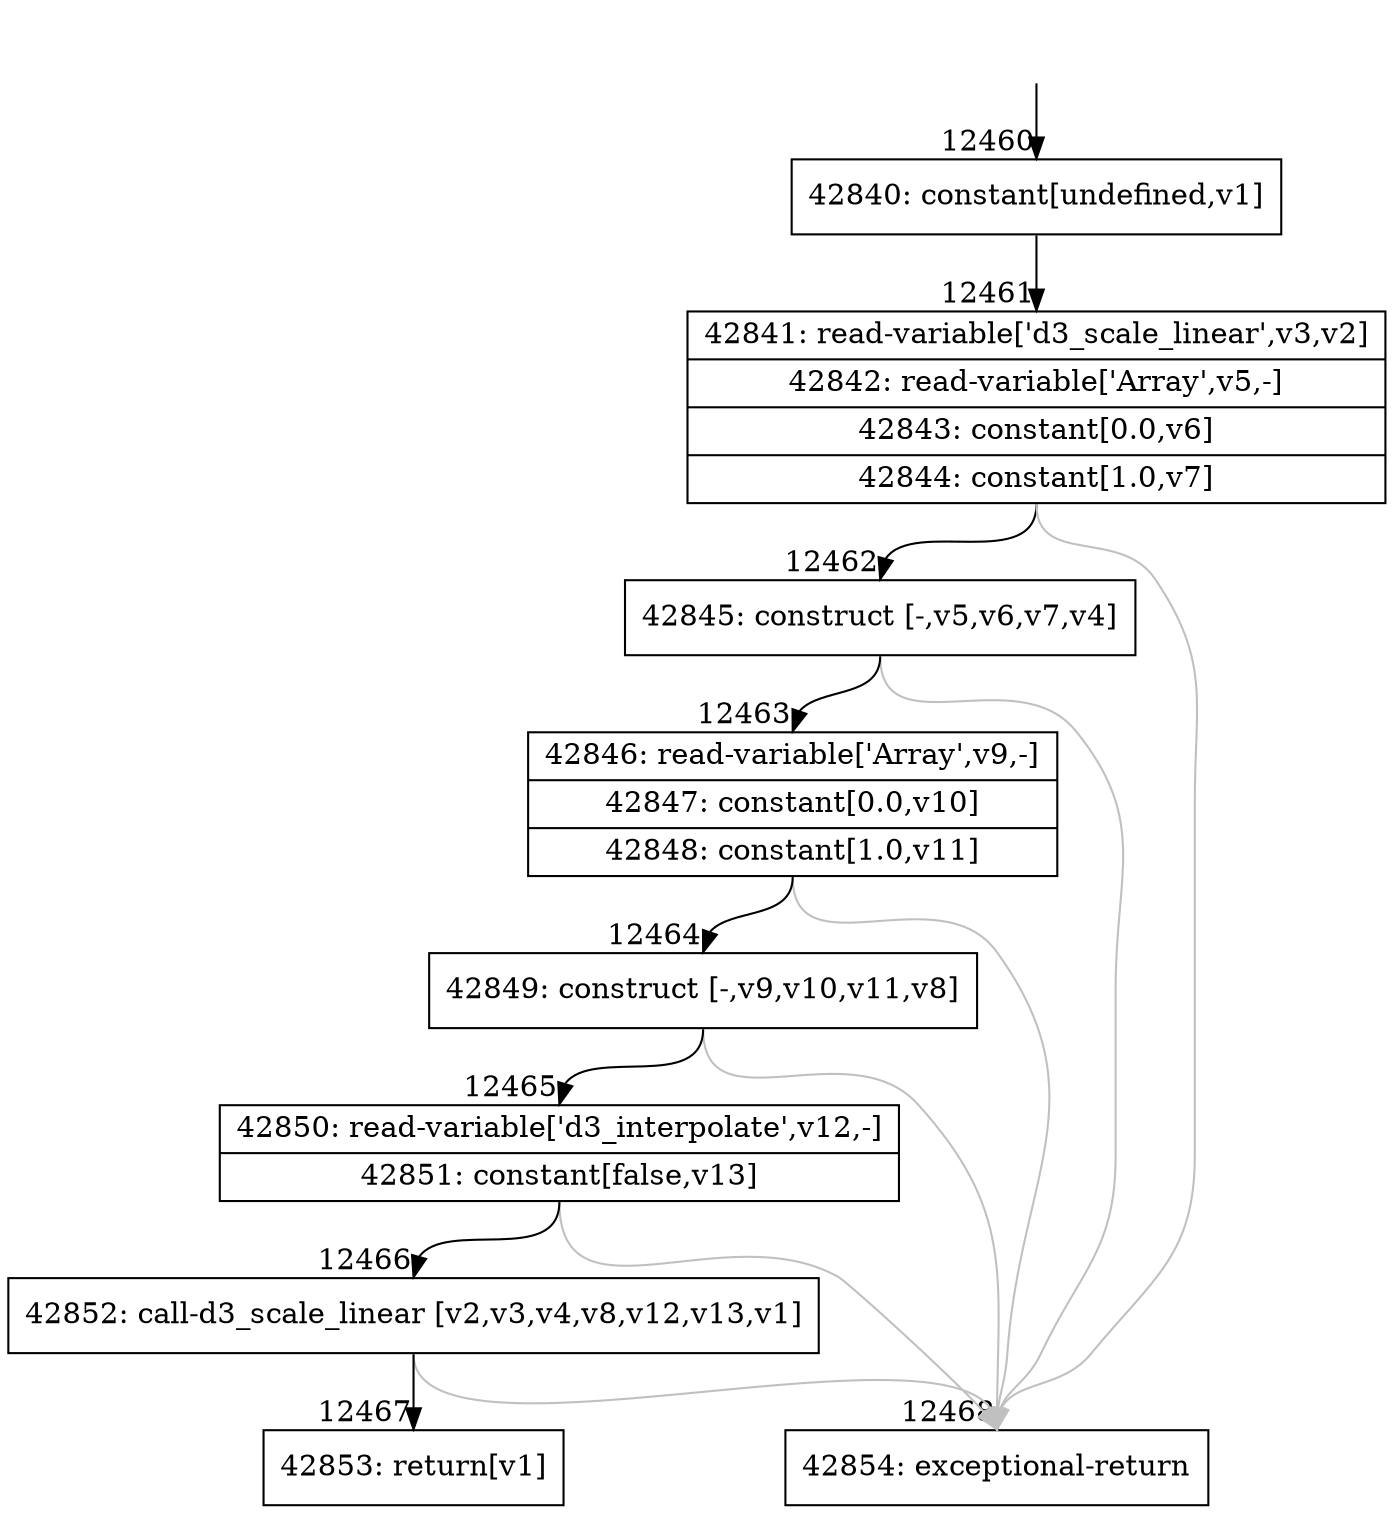 digraph {
rankdir="TD"
BB_entry1150[shape=none,label=""];
BB_entry1150 -> BB12460 [tailport=s, headport=n, headlabel="    12460"]
BB12460 [shape=record label="{42840: constant[undefined,v1]}" ] 
BB12460 -> BB12461 [tailport=s, headport=n, headlabel="      12461"]
BB12461 [shape=record label="{42841: read-variable['d3_scale_linear',v3,v2]|42842: read-variable['Array',v5,-]|42843: constant[0.0,v6]|42844: constant[1.0,v7]}" ] 
BB12461 -> BB12462 [tailport=s, headport=n, headlabel="      12462"]
BB12461 -> BB12468 [tailport=s, headport=n, color=gray, headlabel="      12468"]
BB12462 [shape=record label="{42845: construct [-,v5,v6,v7,v4]}" ] 
BB12462 -> BB12463 [tailport=s, headport=n, headlabel="      12463"]
BB12462 -> BB12468 [tailport=s, headport=n, color=gray]
BB12463 [shape=record label="{42846: read-variable['Array',v9,-]|42847: constant[0.0,v10]|42848: constant[1.0,v11]}" ] 
BB12463 -> BB12464 [tailport=s, headport=n, headlabel="      12464"]
BB12463 -> BB12468 [tailport=s, headport=n, color=gray]
BB12464 [shape=record label="{42849: construct [-,v9,v10,v11,v8]}" ] 
BB12464 -> BB12465 [tailport=s, headport=n, headlabel="      12465"]
BB12464 -> BB12468 [tailport=s, headport=n, color=gray]
BB12465 [shape=record label="{42850: read-variable['d3_interpolate',v12,-]|42851: constant[false,v13]}" ] 
BB12465 -> BB12466 [tailport=s, headport=n, headlabel="      12466"]
BB12465 -> BB12468 [tailport=s, headport=n, color=gray]
BB12466 [shape=record label="{42852: call-d3_scale_linear [v2,v3,v4,v8,v12,v13,v1]}" ] 
BB12466 -> BB12467 [tailport=s, headport=n, headlabel="      12467"]
BB12466 -> BB12468 [tailport=s, headport=n, color=gray]
BB12467 [shape=record label="{42853: return[v1]}" ] 
BB12468 [shape=record label="{42854: exceptional-return}" ] 
//#$~ 7483
}

